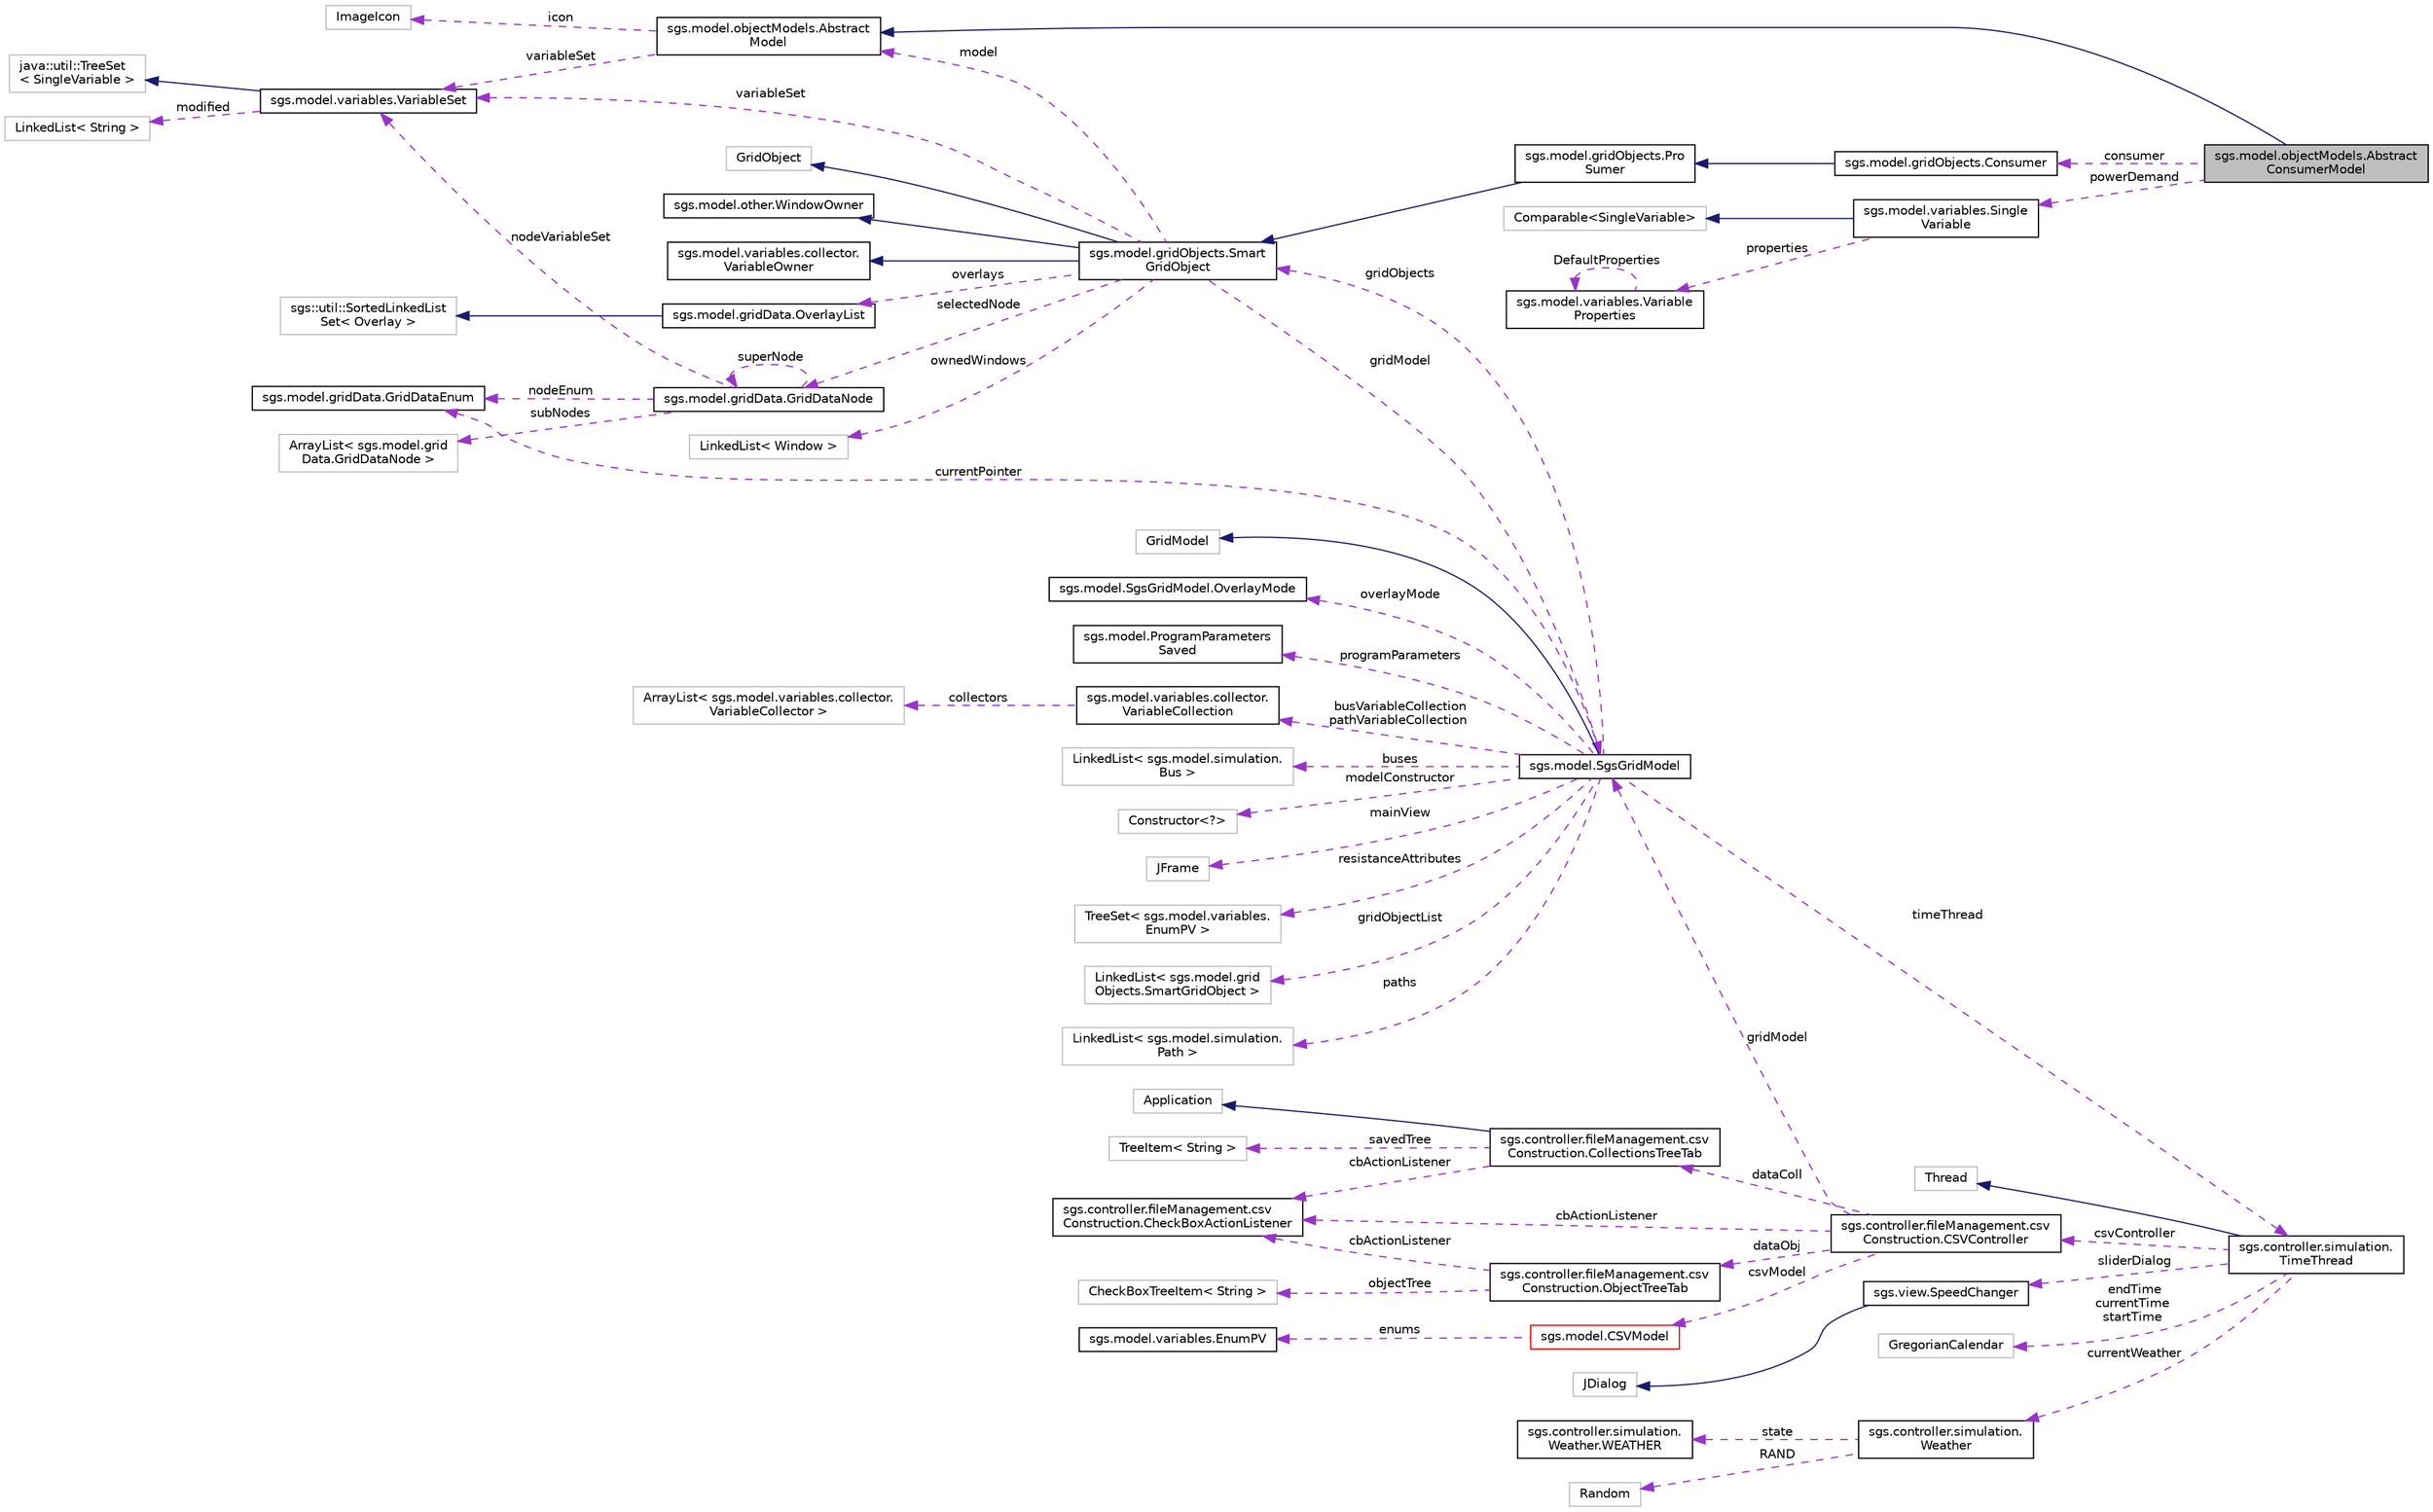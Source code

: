 digraph "sgs.model.objectModels.AbstractConsumerModel"
{
  edge [fontname="Helvetica",fontsize="10",labelfontname="Helvetica",labelfontsize="10"];
  node [fontname="Helvetica",fontsize="10",shape=record];
  rankdir="LR";
  Node1 [label="sgs.model.objectModels.Abstract\lConsumerModel",height=0.2,width=0.4,color="black", fillcolor="grey75", style="filled" fontcolor="black"];
  Node2 -> Node1 [dir="back",color="midnightblue",fontsize="10",style="solid",fontname="Helvetica"];
  Node2 [label="sgs.model.objectModels.Abstract\lModel",height=0.2,width=0.4,color="black", fillcolor="white", style="filled",URL="$classsgs_1_1model_1_1object_models_1_1_abstract_model.html"];
  Node3 -> Node2 [dir="back",color="darkorchid3",fontsize="10",style="dashed",label=" icon" ,fontname="Helvetica"];
  Node3 [label="ImageIcon",height=0.2,width=0.4,color="grey75", fillcolor="white", style="filled"];
  Node4 -> Node2 [dir="back",color="darkorchid3",fontsize="10",style="dashed",label=" variableSet" ,fontname="Helvetica"];
  Node4 [label="sgs.model.variables.VariableSet",height=0.2,width=0.4,color="black", fillcolor="white", style="filled",URL="$classsgs_1_1model_1_1variables_1_1_variable_set.html"];
  Node5 -> Node4 [dir="back",color="midnightblue",fontsize="10",style="solid",fontname="Helvetica"];
  Node5 [label="java::util::TreeSet\l\< SingleVariable \>",height=0.2,width=0.4,color="grey75", fillcolor="white", style="filled"];
  Node6 -> Node4 [dir="back",color="darkorchid3",fontsize="10",style="dashed",label=" modified" ,fontname="Helvetica"];
  Node6 [label="LinkedList\< String \>",height=0.2,width=0.4,color="grey75", fillcolor="white", style="filled"];
  Node7 -> Node1 [dir="back",color="darkorchid3",fontsize="10",style="dashed",label=" consumer" ,fontname="Helvetica"];
  Node7 [label="sgs.model.gridObjects.Consumer",height=0.2,width=0.4,color="black", fillcolor="white", style="filled",URL="$classsgs_1_1model_1_1grid_objects_1_1_consumer.html"];
  Node8 -> Node7 [dir="back",color="midnightblue",fontsize="10",style="solid",fontname="Helvetica"];
  Node8 [label="sgs.model.gridObjects.Pro\lSumer",height=0.2,width=0.4,color="black", fillcolor="white", style="filled",URL="$classsgs_1_1model_1_1grid_objects_1_1_pro_sumer.html"];
  Node9 -> Node8 [dir="back",color="midnightblue",fontsize="10",style="solid",fontname="Helvetica"];
  Node9 [label="sgs.model.gridObjects.Smart\lGridObject",height=0.2,width=0.4,color="black", fillcolor="white", style="filled",URL="$classsgs_1_1model_1_1grid_objects_1_1_smart_grid_object.html"];
  Node10 -> Node9 [dir="back",color="midnightblue",fontsize="10",style="solid",fontname="Helvetica"];
  Node10 [label="GridObject",height=0.2,width=0.4,color="grey75", fillcolor="white", style="filled"];
  Node11 -> Node9 [dir="back",color="midnightblue",fontsize="10",style="solid",fontname="Helvetica"];
  Node11 [label="sgs.model.other.WindowOwner",height=0.2,width=0.4,color="black", fillcolor="white", style="filled",URL="$interfacesgs_1_1model_1_1other_1_1_window_owner.html"];
  Node12 -> Node9 [dir="back",color="midnightblue",fontsize="10",style="solid",fontname="Helvetica"];
  Node12 [label="sgs.model.variables.collector.\lVariableOwner",height=0.2,width=0.4,color="black", fillcolor="white", style="filled",URL="$interfacesgs_1_1model_1_1variables_1_1collector_1_1_variable_owner.html"];
  Node13 -> Node9 [dir="back",color="darkorchid3",fontsize="10",style="dashed",label=" overlays" ,fontname="Helvetica"];
  Node13 [label="sgs.model.gridData.OverlayList",height=0.2,width=0.4,color="black", fillcolor="white", style="filled",URL="$classsgs_1_1model_1_1grid_data_1_1_overlay_list.html"];
  Node14 -> Node13 [dir="back",color="midnightblue",fontsize="10",style="solid",fontname="Helvetica"];
  Node14 [label="sgs::util::SortedLinkedList\lSet\< Overlay \>",height=0.2,width=0.4,color="grey75", fillcolor="white", style="filled"];
  Node2 -> Node9 [dir="back",color="darkorchid3",fontsize="10",style="dashed",label=" model" ,fontname="Helvetica"];
  Node15 -> Node9 [dir="back",color="darkorchid3",fontsize="10",style="dashed",label=" selectedNode" ,fontname="Helvetica"];
  Node15 [label="sgs.model.gridData.GridDataNode",height=0.2,width=0.4,color="black", fillcolor="white", style="filled",URL="$classsgs_1_1model_1_1grid_data_1_1_grid_data_node.html"];
  Node16 -> Node15 [dir="back",color="darkorchid3",fontsize="10",style="dashed",label=" nodeEnum" ,fontname="Helvetica"];
  Node16 [label="sgs.model.gridData.GridDataEnum",height=0.2,width=0.4,color="black", fillcolor="white", style="filled",URL="$enumsgs_1_1model_1_1grid_data_1_1_grid_data_enum.html"];
  Node15 -> Node15 [dir="back",color="darkorchid3",fontsize="10",style="dashed",label=" superNode" ,fontname="Helvetica"];
  Node17 -> Node15 [dir="back",color="darkorchid3",fontsize="10",style="dashed",label=" subNodes" ,fontname="Helvetica"];
  Node17 [label="ArrayList\< sgs.model.grid\lData.GridDataNode \>",height=0.2,width=0.4,color="grey75", fillcolor="white", style="filled"];
  Node4 -> Node15 [dir="back",color="darkorchid3",fontsize="10",style="dashed",label=" nodeVariableSet" ,fontname="Helvetica"];
  Node18 -> Node9 [dir="back",color="darkorchid3",fontsize="10",style="dashed",label=" gridModel" ,fontname="Helvetica"];
  Node18 [label="sgs.model.SgsGridModel",height=0.2,width=0.4,color="black", fillcolor="white", style="filled",URL="$classsgs_1_1model_1_1_sgs_grid_model.html"];
  Node19 -> Node18 [dir="back",color="midnightblue",fontsize="10",style="solid",fontname="Helvetica"];
  Node19 [label="GridModel",height=0.2,width=0.4,color="grey75", fillcolor="white", style="filled"];
  Node20 -> Node18 [dir="back",color="darkorchid3",fontsize="10",style="dashed",label=" overlayMode" ,fontname="Helvetica"];
  Node20 [label="sgs.model.SgsGridModel.OverlayMode",height=0.2,width=0.4,color="black", fillcolor="white", style="filled",URL="$enumsgs_1_1model_1_1_sgs_grid_model_1_1_overlay_mode.html"];
  Node21 -> Node18 [dir="back",color="darkorchid3",fontsize="10",style="dashed",label=" programParameters" ,fontname="Helvetica"];
  Node21 [label="sgs.model.ProgramParameters\lSaved",height=0.2,width=0.4,color="black", fillcolor="white", style="filled",URL="$classsgs_1_1model_1_1_program_parameters_saved.html"];
  Node16 -> Node18 [dir="back",color="darkorchid3",fontsize="10",style="dashed",label=" currentPointer" ,fontname="Helvetica"];
  Node9 -> Node18 [dir="back",color="darkorchid3",fontsize="10",style="dashed",label=" gridObjects" ,fontname="Helvetica"];
  Node22 -> Node18 [dir="back",color="darkorchid3",fontsize="10",style="dashed",label=" busVariableCollection\npathVariableCollection" ,fontname="Helvetica"];
  Node22 [label="sgs.model.variables.collector.\lVariableCollection",height=0.2,width=0.4,color="black", fillcolor="white", style="filled",URL="$classsgs_1_1model_1_1variables_1_1collector_1_1_variable_collection.html"];
  Node23 -> Node22 [dir="back",color="darkorchid3",fontsize="10",style="dashed",label=" collectors" ,fontname="Helvetica"];
  Node23 [label="ArrayList\< sgs.model.variables.collector.\lVariableCollector \>",height=0.2,width=0.4,color="grey75", fillcolor="white", style="filled"];
  Node24 -> Node18 [dir="back",color="darkorchid3",fontsize="10",style="dashed",label=" buses" ,fontname="Helvetica"];
  Node24 [label="LinkedList\< sgs.model.simulation.\lBus \>",height=0.2,width=0.4,color="grey75", fillcolor="white", style="filled"];
  Node25 -> Node18 [dir="back",color="darkorchid3",fontsize="10",style="dashed",label=" modelConstructor" ,fontname="Helvetica"];
  Node25 [label="Constructor\<?\>",height=0.2,width=0.4,color="grey75", fillcolor="white", style="filled"];
  Node26 -> Node18 [dir="back",color="darkorchid3",fontsize="10",style="dashed",label=" mainView" ,fontname="Helvetica"];
  Node26 [label="JFrame",height=0.2,width=0.4,color="grey75", fillcolor="white", style="filled"];
  Node27 -> Node18 [dir="back",color="darkorchid3",fontsize="10",style="dashed",label=" resistanceAttributes" ,fontname="Helvetica"];
  Node27 [label="TreeSet\< sgs.model.variables.\lEnumPV \>",height=0.2,width=0.4,color="grey75", fillcolor="white", style="filled"];
  Node28 -> Node18 [dir="back",color="darkorchid3",fontsize="10",style="dashed",label=" timeThread" ,fontname="Helvetica"];
  Node28 [label="sgs.controller.simulation.\lTimeThread",height=0.2,width=0.4,color="black", fillcolor="white", style="filled",URL="$classsgs_1_1controller_1_1simulation_1_1_time_thread.html"];
  Node29 -> Node28 [dir="back",color="midnightblue",fontsize="10",style="solid",fontname="Helvetica"];
  Node29 [label="Thread",height=0.2,width=0.4,color="grey75", fillcolor="white", style="filled"];
  Node30 -> Node28 [dir="back",color="darkorchid3",fontsize="10",style="dashed",label=" csvController" ,fontname="Helvetica"];
  Node30 [label="sgs.controller.fileManagement.csv\lConstruction.CSVController",height=0.2,width=0.4,color="black", fillcolor="white", style="filled",URL="$classsgs_1_1controller_1_1file_management_1_1csv_construction_1_1_c_s_v_controller.html"];
  Node31 -> Node30 [dir="back",color="darkorchid3",fontsize="10",style="dashed",label=" dataColl" ,fontname="Helvetica"];
  Node31 [label="sgs.controller.fileManagement.csv\lConstruction.CollectionsTreeTab",height=0.2,width=0.4,color="black", fillcolor="white", style="filled",URL="$classsgs_1_1controller_1_1file_management_1_1csv_construction_1_1_collections_tree_tab.html"];
  Node32 -> Node31 [dir="back",color="midnightblue",fontsize="10",style="solid",fontname="Helvetica"];
  Node32 [label="Application",height=0.2,width=0.4,color="grey75", fillcolor="white", style="filled"];
  Node33 -> Node31 [dir="back",color="darkorchid3",fontsize="10",style="dashed",label=" savedTree" ,fontname="Helvetica"];
  Node33 [label="TreeItem\< String \>",height=0.2,width=0.4,color="grey75", fillcolor="white", style="filled"];
  Node34 -> Node31 [dir="back",color="darkorchid3",fontsize="10",style="dashed",label=" cbActionListener" ,fontname="Helvetica"];
  Node34 [label="sgs.controller.fileManagement.csv\lConstruction.CheckBoxActionListener",height=0.2,width=0.4,color="black", fillcolor="white", style="filled",URL="$classsgs_1_1controller_1_1file_management_1_1csv_construction_1_1_check_box_action_listener.html"];
  Node18 -> Node30 [dir="back",color="darkorchid3",fontsize="10",style="dashed",label=" gridModel" ,fontname="Helvetica"];
  Node35 -> Node30 [dir="back",color="darkorchid3",fontsize="10",style="dashed",label=" dataObj" ,fontname="Helvetica"];
  Node35 [label="sgs.controller.fileManagement.csv\lConstruction.ObjectTreeTab",height=0.2,width=0.4,color="black", fillcolor="white", style="filled",URL="$classsgs_1_1controller_1_1file_management_1_1csv_construction_1_1_object_tree_tab.html"];
  Node36 -> Node35 [dir="back",color="darkorchid3",fontsize="10",style="dashed",label=" objectTree" ,fontname="Helvetica"];
  Node36 [label="CheckBoxTreeItem\< String \>",height=0.2,width=0.4,color="grey75", fillcolor="white", style="filled"];
  Node34 -> Node35 [dir="back",color="darkorchid3",fontsize="10",style="dashed",label=" cbActionListener" ,fontname="Helvetica"];
  Node37 -> Node30 [dir="back",color="darkorchid3",fontsize="10",style="dashed",label=" csvModel" ,fontname="Helvetica"];
  Node37 [label="sgs.model.CSVModel",height=0.2,width=0.4,color="red", fillcolor="white", style="filled",URL="$classsgs_1_1model_1_1_c_s_v_model.html"];
  Node38 -> Node37 [dir="back",color="darkorchid3",fontsize="10",style="dashed",label=" enums" ,fontname="Helvetica"];
  Node38 [label="sgs.model.variables.EnumPV",height=0.2,width=0.4,color="black", fillcolor="white", style="filled",URL="$enumsgs_1_1model_1_1variables_1_1_enum_p_v.html"];
  Node34 -> Node30 [dir="back",color="darkorchid3",fontsize="10",style="dashed",label=" cbActionListener" ,fontname="Helvetica"];
  Node39 -> Node28 [dir="back",color="darkorchid3",fontsize="10",style="dashed",label=" sliderDialog" ,fontname="Helvetica"];
  Node39 [label="sgs.view.SpeedChanger",height=0.2,width=0.4,color="black", fillcolor="white", style="filled",URL="$classsgs_1_1view_1_1_speed_changer.html"];
  Node40 -> Node39 [dir="back",color="midnightblue",fontsize="10",style="solid",fontname="Helvetica"];
  Node40 [label="JDialog",height=0.2,width=0.4,color="grey75", fillcolor="white", style="filled"];
  Node41 -> Node28 [dir="back",color="darkorchid3",fontsize="10",style="dashed",label=" endTime\ncurrentTime\nstartTime" ,fontname="Helvetica"];
  Node41 [label="GregorianCalendar",height=0.2,width=0.4,color="grey75", fillcolor="white", style="filled"];
  Node42 -> Node28 [dir="back",color="darkorchid3",fontsize="10",style="dashed",label=" currentWeather" ,fontname="Helvetica"];
  Node42 [label="sgs.controller.simulation.\lWeather",height=0.2,width=0.4,color="black", fillcolor="white", style="filled",URL="$classsgs_1_1controller_1_1simulation_1_1_weather.html"];
  Node43 -> Node42 [dir="back",color="darkorchid3",fontsize="10",style="dashed",label=" state" ,fontname="Helvetica"];
  Node43 [label="sgs.controller.simulation.\lWeather.WEATHER",height=0.2,width=0.4,color="black", fillcolor="white", style="filled",URL="$enumsgs_1_1controller_1_1simulation_1_1_weather_1_1_w_e_a_t_h_e_r.html"];
  Node44 -> Node42 [dir="back",color="darkorchid3",fontsize="10",style="dashed",label=" RAND" ,fontname="Helvetica"];
  Node44 [label="Random",height=0.2,width=0.4,color="grey75", fillcolor="white", style="filled"];
  Node45 -> Node18 [dir="back",color="darkorchid3",fontsize="10",style="dashed",label=" gridObjectList" ,fontname="Helvetica"];
  Node45 [label="LinkedList\< sgs.model.grid\lObjects.SmartGridObject \>",height=0.2,width=0.4,color="grey75", fillcolor="white", style="filled"];
  Node46 -> Node18 [dir="back",color="darkorchid3",fontsize="10",style="dashed",label=" paths" ,fontname="Helvetica"];
  Node46 [label="LinkedList\< sgs.model.simulation.\lPath \>",height=0.2,width=0.4,color="grey75", fillcolor="white", style="filled"];
  Node47 -> Node9 [dir="back",color="darkorchid3",fontsize="10",style="dashed",label=" ownedWindows" ,fontname="Helvetica"];
  Node47 [label="LinkedList\< Window \>",height=0.2,width=0.4,color="grey75", fillcolor="white", style="filled"];
  Node4 -> Node9 [dir="back",color="darkorchid3",fontsize="10",style="dashed",label=" variableSet" ,fontname="Helvetica"];
  Node48 -> Node1 [dir="back",color="darkorchid3",fontsize="10",style="dashed",label=" powerDemand" ,fontname="Helvetica"];
  Node48 [label="sgs.model.variables.Single\lVariable",height=0.2,width=0.4,color="black", fillcolor="white", style="filled",URL="$classsgs_1_1model_1_1variables_1_1_single_variable.html"];
  Node49 -> Node48 [dir="back",color="midnightblue",fontsize="10",style="solid",fontname="Helvetica"];
  Node49 [label="Comparable\<SingleVariable\>",height=0.2,width=0.4,color="grey75", fillcolor="white", style="filled"];
  Node50 -> Node48 [dir="back",color="darkorchid3",fontsize="10",style="dashed",label=" properties" ,fontname="Helvetica"];
  Node50 [label="sgs.model.variables.Variable\lProperties",height=0.2,width=0.4,color="black", fillcolor="white", style="filled",URL="$classsgs_1_1model_1_1variables_1_1_variable_properties.html"];
  Node50 -> Node50 [dir="back",color="darkorchid3",fontsize="10",style="dashed",label=" DefaultProperties" ,fontname="Helvetica"];
}
